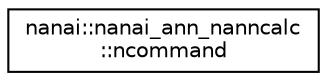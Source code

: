 digraph "类继承关系图"
{
  edge [fontname="Helvetica",fontsize="10",labelfontname="Helvetica",labelfontsize="10"];
  node [fontname="Helvetica",fontsize="10",shape=record];
  rankdir="LR";
  Node1 [label="nanai::nanai_ann_nanncalc\l::ncommand",height=0.2,width=0.4,color="black", fillcolor="white", style="filled",URL="$structnanai_1_1nanai__ann__nanncalc_1_1ncommand.html"];
}
